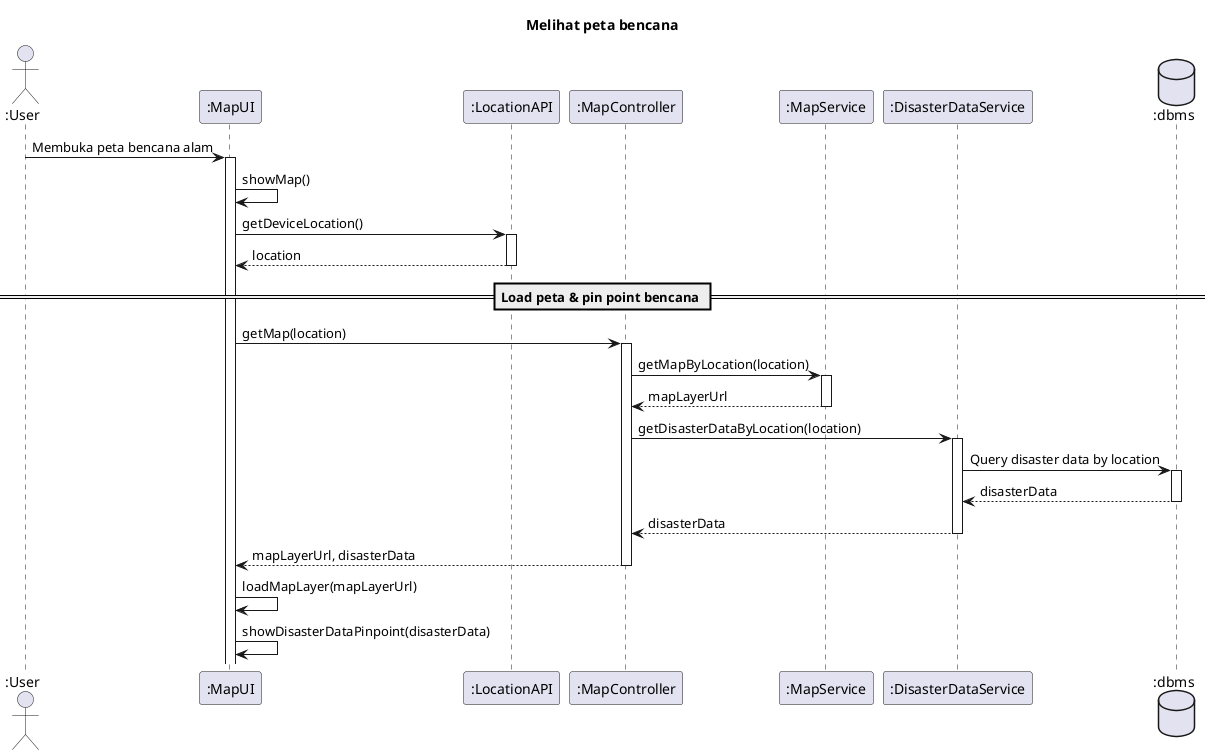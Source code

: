 @startuml SD-MAP-001 - Melihat peta bencana

title Melihat peta bencana

actor ":User" as user
participant ":MapUI" as view
participant ":LocationAPI" as locationApi
participant ":MapController" as controller
participant ":MapService" as mapService
participant ":DisasterDataService" as disasterDataService
database ":dbms" as db

user -> view ++: Membuka peta bencana alam
view -> view: showMap()

view -> locationApi ++: getDeviceLocation()
  return location

== Load peta & pin point bencana ==

view -> controller ++: getMap(location)
  controller -> mapService ++: getMapByLocation(location)
    return mapLayerUrl
  
  controller -> disasterDataService ++: getDisasterDataByLocation(location)
    disasterDataService -> db ++: Query disaster data by location
      return disasterData
    return disasterData
  return mapLayerUrl, disasterData

view -> view: loadMapLayer(mapLayerUrl)
view -> view: showDisasterDataPinpoint(disasterData)